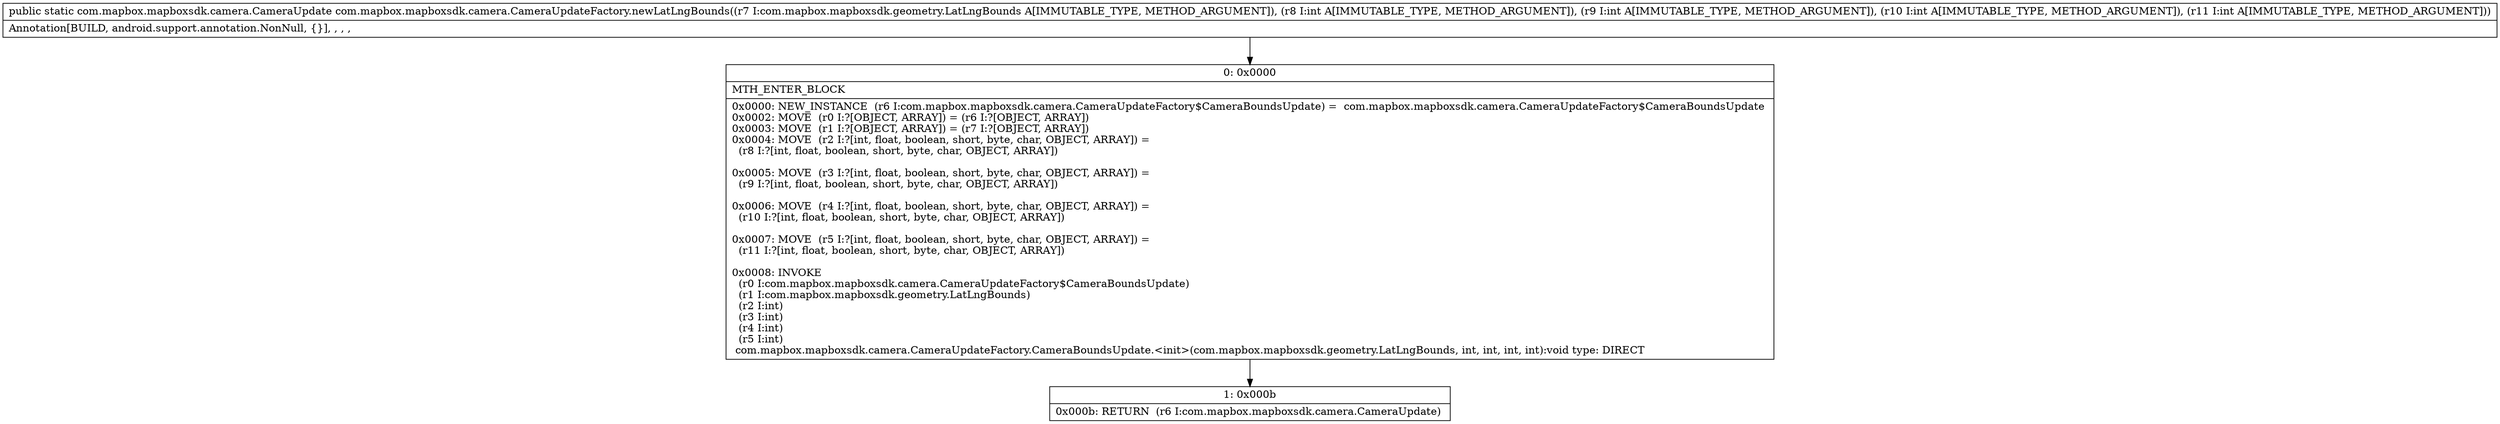 digraph "CFG forcom.mapbox.mapboxsdk.camera.CameraUpdateFactory.newLatLngBounds(Lcom\/mapbox\/mapboxsdk\/geometry\/LatLngBounds;IIII)Lcom\/mapbox\/mapboxsdk\/camera\/CameraUpdate;" {
Node_0 [shape=record,label="{0\:\ 0x0000|MTH_ENTER_BLOCK\l|0x0000: NEW_INSTANCE  (r6 I:com.mapbox.mapboxsdk.camera.CameraUpdateFactory$CameraBoundsUpdate) =  com.mapbox.mapboxsdk.camera.CameraUpdateFactory$CameraBoundsUpdate \l0x0002: MOVE  (r0 I:?[OBJECT, ARRAY]) = (r6 I:?[OBJECT, ARRAY]) \l0x0003: MOVE  (r1 I:?[OBJECT, ARRAY]) = (r7 I:?[OBJECT, ARRAY]) \l0x0004: MOVE  (r2 I:?[int, float, boolean, short, byte, char, OBJECT, ARRAY]) = \l  (r8 I:?[int, float, boolean, short, byte, char, OBJECT, ARRAY])\l \l0x0005: MOVE  (r3 I:?[int, float, boolean, short, byte, char, OBJECT, ARRAY]) = \l  (r9 I:?[int, float, boolean, short, byte, char, OBJECT, ARRAY])\l \l0x0006: MOVE  (r4 I:?[int, float, boolean, short, byte, char, OBJECT, ARRAY]) = \l  (r10 I:?[int, float, boolean, short, byte, char, OBJECT, ARRAY])\l \l0x0007: MOVE  (r5 I:?[int, float, boolean, short, byte, char, OBJECT, ARRAY]) = \l  (r11 I:?[int, float, boolean, short, byte, char, OBJECT, ARRAY])\l \l0x0008: INVOKE  \l  (r0 I:com.mapbox.mapboxsdk.camera.CameraUpdateFactory$CameraBoundsUpdate)\l  (r1 I:com.mapbox.mapboxsdk.geometry.LatLngBounds)\l  (r2 I:int)\l  (r3 I:int)\l  (r4 I:int)\l  (r5 I:int)\l com.mapbox.mapboxsdk.camera.CameraUpdateFactory.CameraBoundsUpdate.\<init\>(com.mapbox.mapboxsdk.geometry.LatLngBounds, int, int, int, int):void type: DIRECT \l}"];
Node_1 [shape=record,label="{1\:\ 0x000b|0x000b: RETURN  (r6 I:com.mapbox.mapboxsdk.camera.CameraUpdate) \l}"];
MethodNode[shape=record,label="{public static com.mapbox.mapboxsdk.camera.CameraUpdate com.mapbox.mapboxsdk.camera.CameraUpdateFactory.newLatLngBounds((r7 I:com.mapbox.mapboxsdk.geometry.LatLngBounds A[IMMUTABLE_TYPE, METHOD_ARGUMENT]), (r8 I:int A[IMMUTABLE_TYPE, METHOD_ARGUMENT]), (r9 I:int A[IMMUTABLE_TYPE, METHOD_ARGUMENT]), (r10 I:int A[IMMUTABLE_TYPE, METHOD_ARGUMENT]), (r11 I:int A[IMMUTABLE_TYPE, METHOD_ARGUMENT]))  | Annotation[BUILD, android.support.annotation.NonNull, \{\}], , , , \l}"];
MethodNode -> Node_0;
Node_0 -> Node_1;
}

